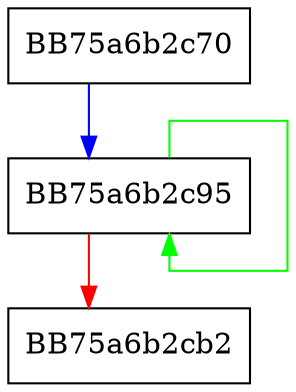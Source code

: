 digraph SSE_pmulhw {
  node [shape="box"];
  graph [splines=ortho];
  BB75a6b2c70 -> BB75a6b2c95 [color="blue"];
  BB75a6b2c95 -> BB75a6b2c95 [color="green"];
  BB75a6b2c95 -> BB75a6b2cb2 [color="red"];
}